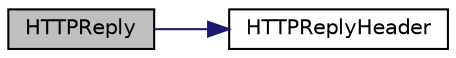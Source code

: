 digraph "HTTPReply"
{
  edge [fontname="Helvetica",fontsize="10",labelfontname="Helvetica",labelfontsize="10"];
  node [fontname="Helvetica",fontsize="10",shape=record];
  rankdir="LR";
  Node8 [label="HTTPReply",height=0.2,width=0.4,color="black", fillcolor="grey75", style="filled", fontcolor="black"];
  Node8 -> Node9 [color="midnightblue",fontsize="10",style="solid",fontname="Helvetica"];
  Node9 [label="HTTPReplyHeader",height=0.2,width=0.4,color="black", fillcolor="white", style="filled",URL="$rpcprotocol_8cpp.html#a062c0344c6ae13637fdc6f2fc44b5007"];
}
